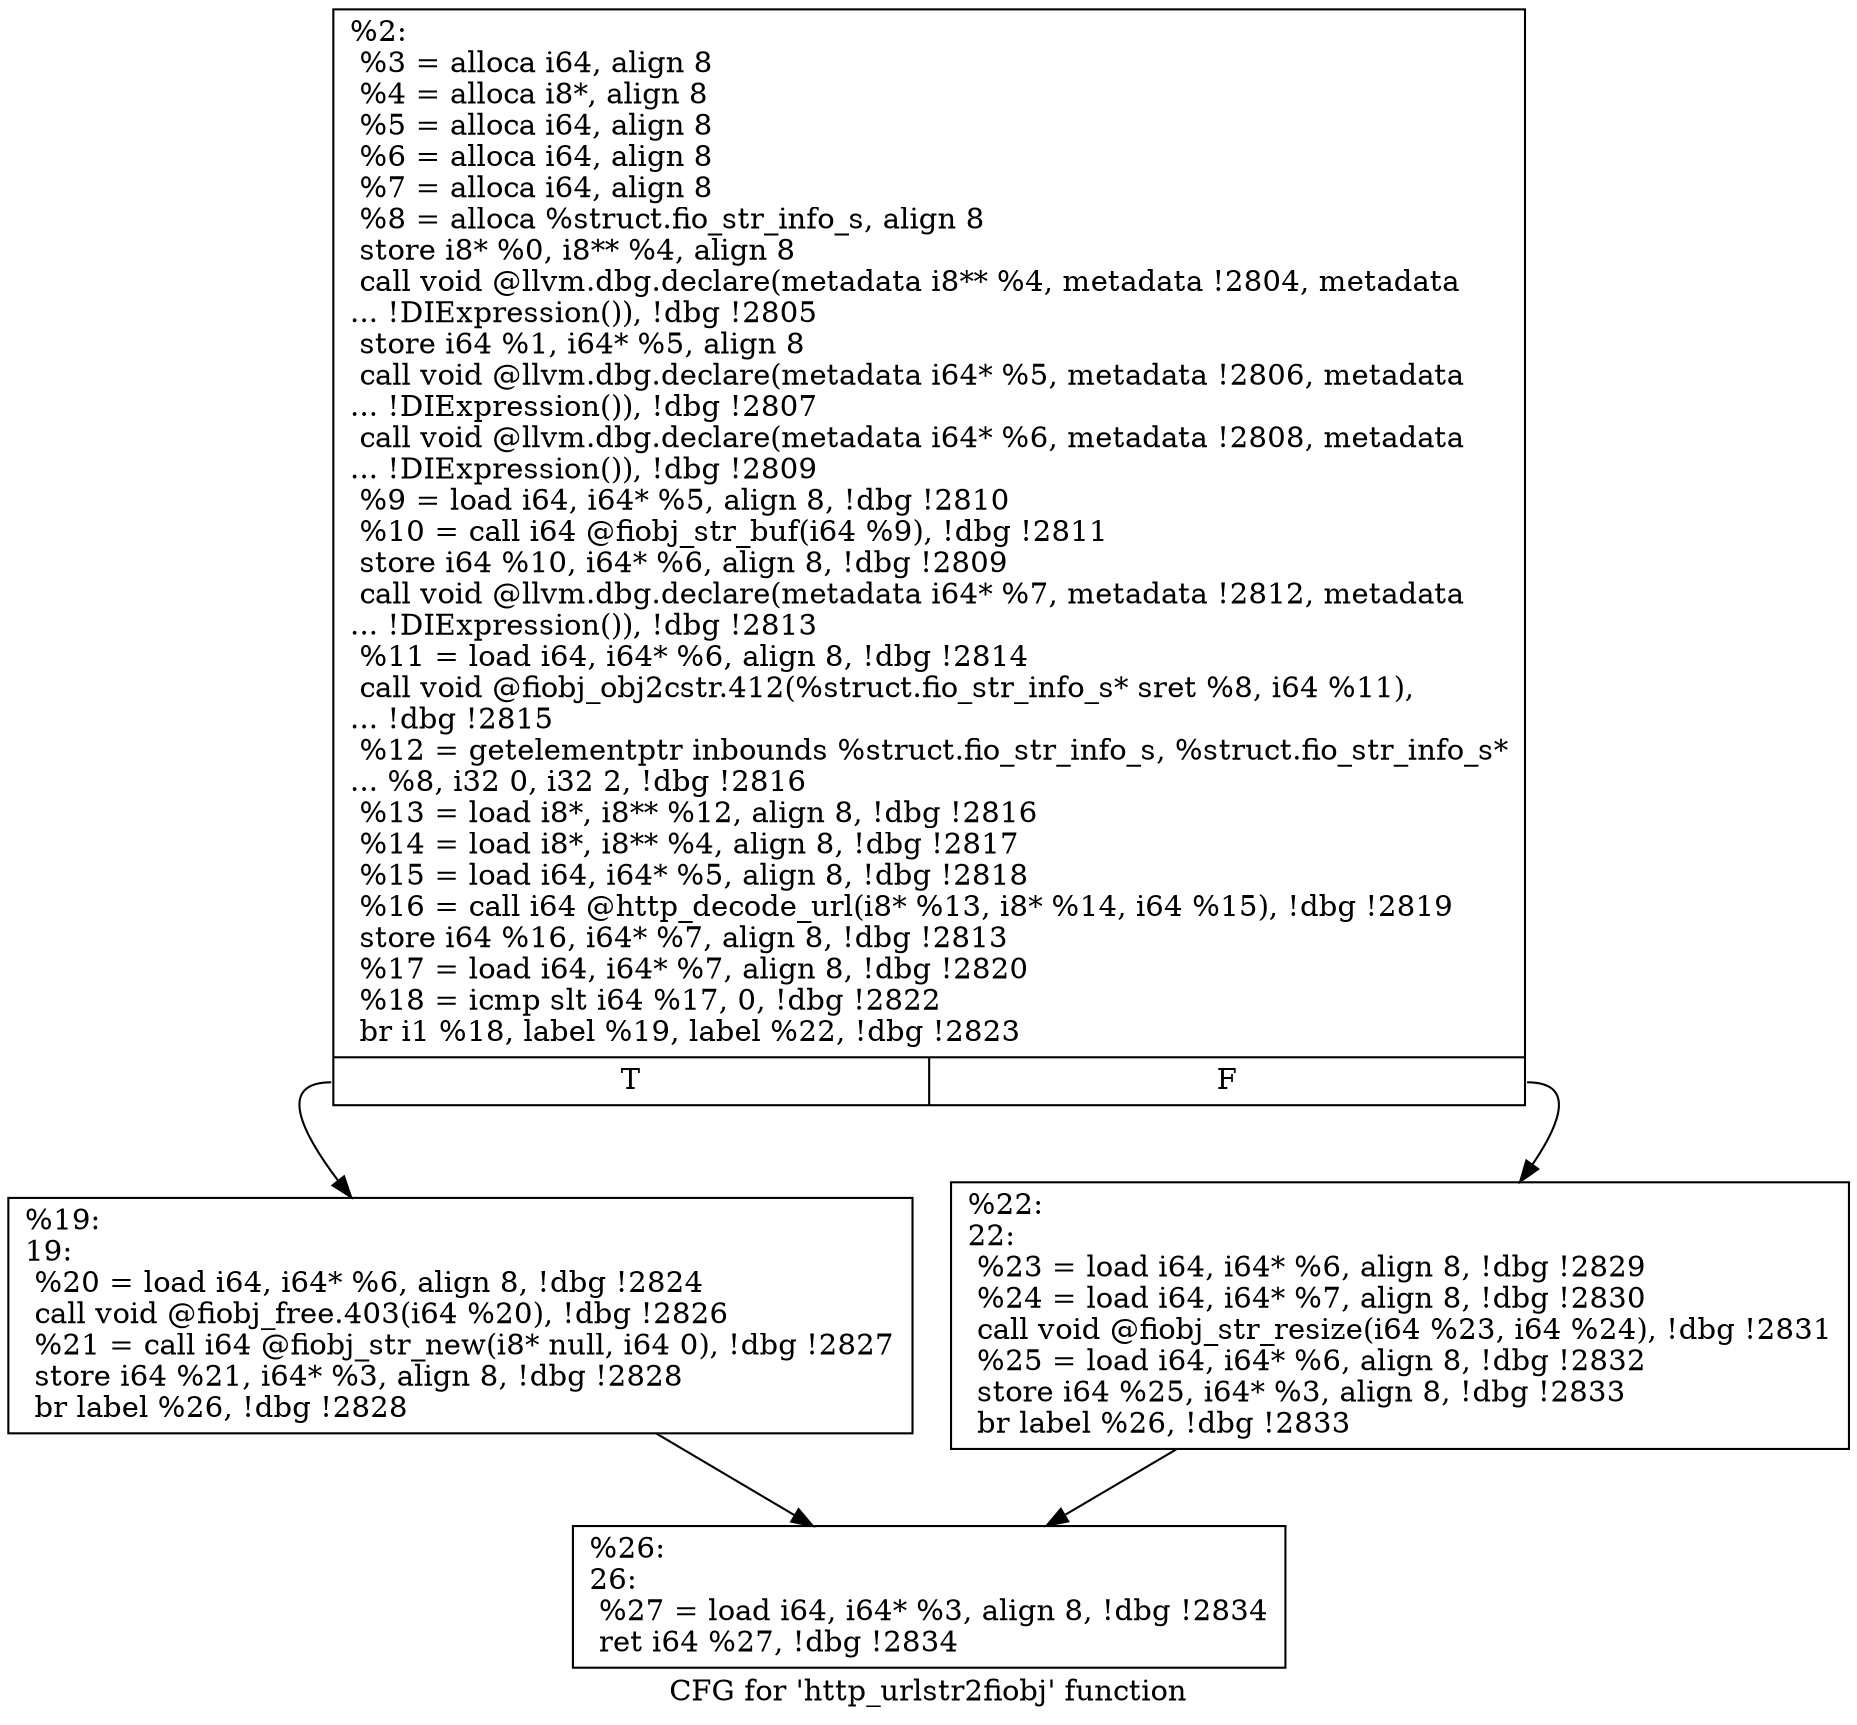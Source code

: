 digraph "CFG for 'http_urlstr2fiobj' function" {
	label="CFG for 'http_urlstr2fiobj' function";

	Node0x5568523dcff0 [shape=record,label="{%2:\l  %3 = alloca i64, align 8\l  %4 = alloca i8*, align 8\l  %5 = alloca i64, align 8\l  %6 = alloca i64, align 8\l  %7 = alloca i64, align 8\l  %8 = alloca %struct.fio_str_info_s, align 8\l  store i8* %0, i8** %4, align 8\l  call void @llvm.dbg.declare(metadata i8** %4, metadata !2804, metadata\l... !DIExpression()), !dbg !2805\l  store i64 %1, i64* %5, align 8\l  call void @llvm.dbg.declare(metadata i64* %5, metadata !2806, metadata\l... !DIExpression()), !dbg !2807\l  call void @llvm.dbg.declare(metadata i64* %6, metadata !2808, metadata\l... !DIExpression()), !dbg !2809\l  %9 = load i64, i64* %5, align 8, !dbg !2810\l  %10 = call i64 @fiobj_str_buf(i64 %9), !dbg !2811\l  store i64 %10, i64* %6, align 8, !dbg !2809\l  call void @llvm.dbg.declare(metadata i64* %7, metadata !2812, metadata\l... !DIExpression()), !dbg !2813\l  %11 = load i64, i64* %6, align 8, !dbg !2814\l  call void @fiobj_obj2cstr.412(%struct.fio_str_info_s* sret %8, i64 %11),\l... !dbg !2815\l  %12 = getelementptr inbounds %struct.fio_str_info_s, %struct.fio_str_info_s*\l... %8, i32 0, i32 2, !dbg !2816\l  %13 = load i8*, i8** %12, align 8, !dbg !2816\l  %14 = load i8*, i8** %4, align 8, !dbg !2817\l  %15 = load i64, i64* %5, align 8, !dbg !2818\l  %16 = call i64 @http_decode_url(i8* %13, i8* %14, i64 %15), !dbg !2819\l  store i64 %16, i64* %7, align 8, !dbg !2813\l  %17 = load i64, i64* %7, align 8, !dbg !2820\l  %18 = icmp slt i64 %17, 0, !dbg !2822\l  br i1 %18, label %19, label %22, !dbg !2823\l|{<s0>T|<s1>F}}"];
	Node0x5568523dcff0:s0 -> Node0x5568523dd0d0;
	Node0x5568523dcff0:s1 -> Node0x5568523dd120;
	Node0x5568523dd0d0 [shape=record,label="{%19:\l19:                                               \l  %20 = load i64, i64* %6, align 8, !dbg !2824\l  call void @fiobj_free.403(i64 %20), !dbg !2826\l  %21 = call i64 @fiobj_str_new(i8* null, i64 0), !dbg !2827\l  store i64 %21, i64* %3, align 8, !dbg !2828\l  br label %26, !dbg !2828\l}"];
	Node0x5568523dd0d0 -> Node0x5568523dd170;
	Node0x5568523dd120 [shape=record,label="{%22:\l22:                                               \l  %23 = load i64, i64* %6, align 8, !dbg !2829\l  %24 = load i64, i64* %7, align 8, !dbg !2830\l  call void @fiobj_str_resize(i64 %23, i64 %24), !dbg !2831\l  %25 = load i64, i64* %6, align 8, !dbg !2832\l  store i64 %25, i64* %3, align 8, !dbg !2833\l  br label %26, !dbg !2833\l}"];
	Node0x5568523dd120 -> Node0x5568523dd170;
	Node0x5568523dd170 [shape=record,label="{%26:\l26:                                               \l  %27 = load i64, i64* %3, align 8, !dbg !2834\l  ret i64 %27, !dbg !2834\l}"];
}
